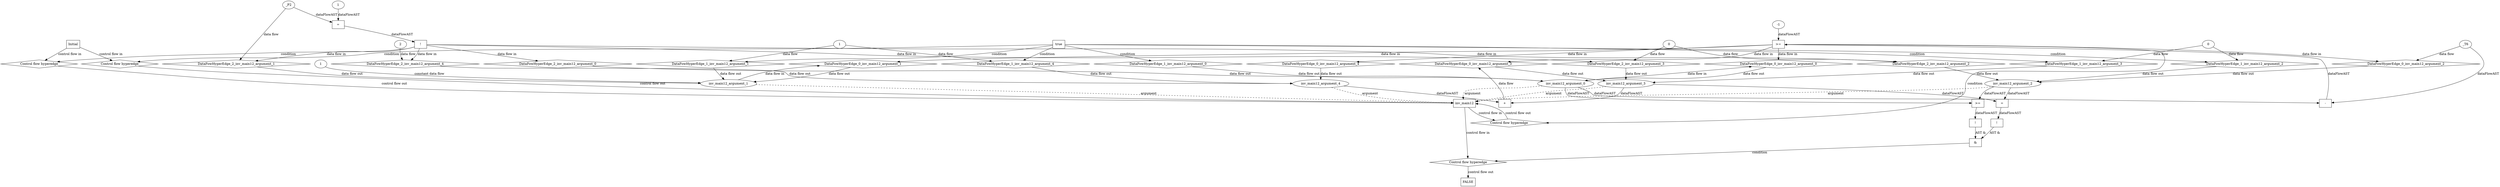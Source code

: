digraph dag {
"inv_main12" [label="inv_main12" nodeName="inv_main12" class=cfn  shape="rect"];
FALSE [label="FALSE" nodeName=FALSE class=cfn  shape="rect"];
Initial [label="Initial" nodeName=Initial class=cfn  shape="rect"];
ControlFowHyperEdge_0 [label="Control flow hyperedge" nodeName=ControlFowHyperEdge_0 class=controlFlowHyperEdge shape="diamond"];
"inv_main12" -> ControlFowHyperEdge_0 [label="control flow in"]
ControlFowHyperEdge_0 -> "inv_main12" [label="control flow out"]
ControlFowHyperEdge_1 [label="Control flow hyperedge" nodeName=ControlFowHyperEdge_1 class=controlFlowHyperEdge shape="diamond"];
"Initial" -> ControlFowHyperEdge_1 [label="control flow in"]
ControlFowHyperEdge_1 -> "inv_main12" [label="control flow out"]
ControlFowHyperEdge_2 [label="Control flow hyperedge" nodeName=ControlFowHyperEdge_2 class=controlFlowHyperEdge shape="diamond"];
"Initial" -> ControlFowHyperEdge_2 [label="control flow in"]
ControlFowHyperEdge_2 -> "inv_main12" [label="control flow out"]
ControlFowHyperEdge_3 [label="Control flow hyperedge" nodeName=ControlFowHyperEdge_3 class=controlFlowHyperEdge shape="diamond"];
"inv_main12" -> ControlFowHyperEdge_3 [label="control flow in"]
ControlFowHyperEdge_3 -> "FALSE" [label="control flow out"]
"inv_main12_argument_0" [label="inv_main12_argument_0" nodeName=argument0 class=argument  head="inv_main12" shape="oval"];
"inv_main12_argument_0" -> "inv_main12"[label="argument" style="dashed"]
"inv_main12_argument_1" [label="inv_main12_argument_1" nodeName=argument1 class=argument  head="inv_main12" shape="oval"];
"inv_main12_argument_1" -> "inv_main12"[label="argument" style="dashed"]
"inv_main12_argument_2" [label="inv_main12_argument_2" nodeName=argument2 class=argument  head="inv_main12" shape="oval"];
"inv_main12_argument_2" -> "inv_main12"[label="argument" style="dashed"]
"inv_main12_argument_3" [label="inv_main12_argument_3" nodeName=argument3 class=argument  head="inv_main12" shape="oval"];
"inv_main12_argument_3" -> "inv_main12"[label="argument" style="dashed"]
"inv_main12_argument_4" [label="inv_main12_argument_4" nodeName=argument4 class=argument  head="inv_main12" shape="oval"];
"inv_main12_argument_4" -> "inv_main12"[label="argument" style="dashed"]

"xxxinv_main12___inv_main12_0xxxguard_0_node_0" [label=">=" nodeName="xxxinv_main12___inv_main12_0xxxguard_0_node_0" class=Operator  shape="rect"];
"xxxinv_main12___inv_main12_0xxxguard_0_node_1" [label="-" nodeName="xxxinv_main12___inv_main12_0xxxguard_0_node_1" class= Operator shape="rect"];
"xxxinv_main12___inv_main12_0xxxguard_0_node_4" [label="-1" nodeName="xxxinv_main12___inv_main12_0xxxguard_0_node_4" class=Literal ];
"xxxinv_main12___inv_main12_0xxxguard_0_node_1" -> "xxxinv_main12___inv_main12_0xxxguard_0_node_0"[label="dataFlowAST"]
"xxxinv_main12___inv_main12_0xxxguard_0_node_4" -> "xxxinv_main12___inv_main12_0xxxguard_0_node_0"[label="dataFlowAST"]
"inv_main12_argument_0" -> "xxxinv_main12___inv_main12_0xxxguard_0_node_1"[label="dataFlowAST"]
"xxxinv_main12___inv_main12_0xxxdataFlow_0_node_0" -> "xxxinv_main12___inv_main12_0xxxguard_0_node_1"[label="dataFlowAST"]

"xxxinv_main12___inv_main12_0xxxguard_0_node_0" -> "ControlFowHyperEdge_0" [label="condition"];
"xxxinv_main12___inv_main12_0xxxdataFlow_0_node_0" [label="_T6" nodeName="xxxinv_main12___inv_main12_0xxxdataFlow_0_node_0" class=Constant ];

"xxxinv_main12___inv_main12_0xxxdataFlow_0_node_0" -> "DataFowHyperEdge_0_inv_main12_argument_2" [label="data flow"];
"xxxinv_main12___inv_main12_0xxxdataFlow1_node_0" [label="+" nodeName="xxxinv_main12___inv_main12_0xxxdataFlow1_node_0" class= Operator shape="rect"];
"inv_main12_argument_3" -> "xxxinv_main12___inv_main12_0xxxdataFlow1_node_0"[label="dataFlowAST"]
"inv_main12_argument_4" -> "xxxinv_main12___inv_main12_0xxxdataFlow1_node_0"[label="dataFlowAST"]

"xxxinv_main12___inv_main12_0xxxdataFlow1_node_0" -> "DataFowHyperEdge_0_inv_main12_argument_3" [label="data flow"];
"true_1" [label="true" nodeName="true_1" class=true shape="rect"];
"true_1" -> "ControlFowHyperEdge_1" [label="condition"];
"xxxinv_main12___Initial_1xxxdataFlow_0_node_0" [label="1" nodeName="xxxinv_main12___Initial_1xxxdataFlow_0_node_0" class=Literal ];

"xxxinv_main12___Initial_1xxxdataFlow_0_node_0" -> "DataFowHyperEdge_1_inv_main12_argument_1" [label="data flow"];
"xxxinv_main12___Initial_1xxxdataFlow1_node_0" [label="0" nodeName="xxxinv_main12___Initial_1xxxdataFlow1_node_0" class=Literal ];

"xxxinv_main12___Initial_1xxxdataFlow1_node_0" -> "DataFowHyperEdge_1_inv_main12_argument_2" [label="data flow"];

"xxxinv_main12___Initial_1xxxdataFlow1_node_0" -> "DataFowHyperEdge_1_inv_main12_argument_3" [label="data flow"];

"xxxinv_main12___Initial_1xxxdataFlow_0_node_0" -> "DataFowHyperEdge_1_inv_main12_argument_4" [label="data flow"];
"xxxinv_main12___Initial_2xxxguard_0_node_0" [label="!" nodeName="xxxinv_main12___Initial_2xxxguard_0_node_0" class=Operator shape="rect"];
"xxxinv_main12___Initial_2xxxguard_0_node_1" [label="=" nodeName="xxxinv_main12___Initial_2xxxguard_0_node_1" class=Operator  shape="rect"];
"xxxinv_main12___Initial_2xxxguard_0_node_3" [label="1" nodeName="xxxinv_main12___Initial_2xxxguard_0_node_3" class=Literal ];
"xxxinv_main12___Initial_2xxxguard_0_node_1" -> "xxxinv_main12___Initial_2xxxguard_0_node_0"[label="dataFlowAST"]
"xxxinv_main12___Initial_2xxxdataFlow_0_node_0" -> "xxxinv_main12___Initial_2xxxguard_0_node_1"[label="dataFlowAST"]
"xxxinv_main12___Initial_2xxxguard_0_node_3" -> "xxxinv_main12___Initial_2xxxguard_0_node_1"[label="dataFlowAST"]

"xxxinv_main12___Initial_2xxxguard_0_node_0" -> "ControlFowHyperEdge_2" [label="condition"];
"xxxinv_main12___Initial_2xxxdataFlow_0_node_0" [label="_P2" nodeName="xxxinv_main12___Initial_2xxxdataFlow_0_node_0" class=Constant ];

"xxxinv_main12___Initial_2xxxdataFlow_0_node_0" -> "DataFowHyperEdge_2_inv_main12_argument_1" [label="data flow"];
"xxxinv_main12___Initial_2xxxdataFlow1_node_0" [label="0" nodeName="xxxinv_main12___Initial_2xxxdataFlow1_node_0" class=Literal ];

"xxxinv_main12___Initial_2xxxdataFlow1_node_0" -> "DataFowHyperEdge_2_inv_main12_argument_2" [label="data flow"];

"xxxinv_main12___Initial_2xxxdataFlow1_node_0" -> "DataFowHyperEdge_2_inv_main12_argument_3" [label="data flow"];
"xxxinv_main12___Initial_2xxxdataFlow3_node_0" [label="2" nodeName="xxxinv_main12___Initial_2xxxdataFlow3_node_0" class=Literal ];

"xxxinv_main12___Initial_2xxxdataFlow3_node_0" -> "DataFowHyperEdge_2_inv_main12_argument_4" [label="data flow"];
"xxxFALSE___inv_main12_3xxx_and" [label="&" nodeName="xxxFALSE___inv_main12_3xxx_and" class=Operator shape="rect"];
"xxxFALSE___inv_main12_3xxxguard_0_node_0" [label="!" nodeName="xxxFALSE___inv_main12_3xxxguard_0_node_0" class=Operator shape="rect"];
"xxxFALSE___inv_main12_3xxxguard_0_node_1" [label=">=" nodeName="xxxFALSE___inv_main12_3xxxguard_0_node_1" class=Operator  shape="rect"];
"xxxFALSE___inv_main12_3xxxguard_0_node_1" -> "xxxFALSE___inv_main12_3xxxguard_0_node_0"[label="dataFlowAST"]
"inv_main12_argument_0" -> "xxxFALSE___inv_main12_3xxxguard_0_node_1"[label="dataFlowAST"]
"inv_main12_argument_2" -> "xxxFALSE___inv_main12_3xxxguard_0_node_1"[label="dataFlowAST"]

"xxxFALSE___inv_main12_3xxxguard_0_node_0" -> "xxxFALSE___inv_main12_3xxx_and" [label="AST &"];
"xxxFALSE___inv_main12_3xxxguard1_node_0" [label="!" nodeName="xxxFALSE___inv_main12_3xxxguard1_node_0" class=Operator shape="rect"];
"xxxFALSE___inv_main12_3xxxguard1_node_1" [label="=" nodeName="xxxFALSE___inv_main12_3xxxguard1_node_1" class=Operator  shape="rect"];
"xxxFALSE___inv_main12_3xxxguard1_node_1" -> "xxxFALSE___inv_main12_3xxxguard1_node_0"[label="dataFlowAST"]
"inv_main12_argument_3" -> "xxxFALSE___inv_main12_3xxxguard1_node_1"[label="dataFlowAST"]
"inv_main12_argument_2" -> "xxxFALSE___inv_main12_3xxxguard1_node_1"[label="dataFlowAST"]

"xxxFALSE___inv_main12_3xxxguard1_node_0" -> "xxxFALSE___inv_main12_3xxx_and" [label="AST &"];
"xxxFALSE___inv_main12_3xxx_and" -> "ControlFowHyperEdge_3" [label="condition"];
"DataFowHyperEdge_0_inv_main12_argument_0" [label="DataFowHyperEdge_0_inv_main12_argument_0" nodeName="DataFowHyperEdge_0_inv_main12_argument_0" class=DataFlowHyperedge shape="diamond"];
"DataFowHyperEdge_0_inv_main12_argument_0" -> "inv_main12_argument_0"[label="data flow out"]
"xxxinv_main12___inv_main12_0xxxguard_0_node_0" -> "DataFowHyperEdge_0_inv_main12_argument_0"[label="data flow in"]
"DataFowHyperEdge_0_inv_main12_argument_1" [label="DataFowHyperEdge_0_inv_main12_argument_1" nodeName="DataFowHyperEdge_0_inv_main12_argument_1" class=DataFlowHyperedge shape="diamond"];
"DataFowHyperEdge_0_inv_main12_argument_1" -> "inv_main12_argument_1"[label="data flow out"]
"xxxinv_main12___inv_main12_0xxxguard_0_node_0" -> "DataFowHyperEdge_0_inv_main12_argument_1"[label="data flow in"]
"DataFowHyperEdge_0_inv_main12_argument_2" [label="DataFowHyperEdge_0_inv_main12_argument_2" nodeName="DataFowHyperEdge_0_inv_main12_argument_2" class=DataFlowHyperedge shape="diamond"];
"DataFowHyperEdge_0_inv_main12_argument_2" -> "inv_main12_argument_2"[label="data flow out"]
"xxxinv_main12___inv_main12_0xxxguard_0_node_0" -> "DataFowHyperEdge_0_inv_main12_argument_2"[label="data flow in"]
"DataFowHyperEdge_0_inv_main12_argument_3" [label="DataFowHyperEdge_0_inv_main12_argument_3" nodeName="DataFowHyperEdge_0_inv_main12_argument_3" class=DataFlowHyperedge shape="diamond"];
"DataFowHyperEdge_0_inv_main12_argument_3" -> "inv_main12_argument_3"[label="data flow out"]
"xxxinv_main12___inv_main12_0xxxguard_0_node_0" -> "DataFowHyperEdge_0_inv_main12_argument_3"[label="data flow in"]
"DataFowHyperEdge_0_inv_main12_argument_4" [label="DataFowHyperEdge_0_inv_main12_argument_4" nodeName="DataFowHyperEdge_0_inv_main12_argument_4" class=DataFlowHyperedge shape="diamond"];
"DataFowHyperEdge_0_inv_main12_argument_4" -> "inv_main12_argument_4"[label="data flow out"]
"xxxinv_main12___inv_main12_0xxxguard_0_node_0" -> "DataFowHyperEdge_0_inv_main12_argument_4"[label="data flow in"]
"DataFowHyperEdge_1_inv_main12_argument_0" [label="DataFowHyperEdge_1_inv_main12_argument_0" nodeName="DataFowHyperEdge_1_inv_main12_argument_0" class=DataFlowHyperedge shape="diamond"];
"DataFowHyperEdge_1_inv_main12_argument_0" -> "inv_main12_argument_0"[label="data flow out"]
"true_1" -> "DataFowHyperEdge_1_inv_main12_argument_0" [label="condition"];
"DataFowHyperEdge_1_inv_main12_argument_1" [label="DataFowHyperEdge_1_inv_main12_argument_1" nodeName="DataFowHyperEdge_1_inv_main12_argument_1" class=DataFlowHyperedge shape="diamond"];
"DataFowHyperEdge_1_inv_main12_argument_1" -> "inv_main12_argument_1"[label="data flow out"]
"true_1" -> "DataFowHyperEdge_1_inv_main12_argument_1" [label="condition"];
"DataFowHyperEdge_1_inv_main12_argument_2" [label="DataFowHyperEdge_1_inv_main12_argument_2" nodeName="DataFowHyperEdge_1_inv_main12_argument_2" class=DataFlowHyperedge shape="diamond"];
"DataFowHyperEdge_1_inv_main12_argument_2" -> "inv_main12_argument_2"[label="data flow out"]
"true_1" -> "DataFowHyperEdge_1_inv_main12_argument_2" [label="condition"];
"DataFowHyperEdge_1_inv_main12_argument_3" [label="DataFowHyperEdge_1_inv_main12_argument_3" nodeName="DataFowHyperEdge_1_inv_main12_argument_3" class=DataFlowHyperedge shape="diamond"];
"DataFowHyperEdge_1_inv_main12_argument_3" -> "inv_main12_argument_3"[label="data flow out"]
"true_1" -> "DataFowHyperEdge_1_inv_main12_argument_3" [label="condition"];
"DataFowHyperEdge_1_inv_main12_argument_4" [label="DataFowHyperEdge_1_inv_main12_argument_4" nodeName="DataFowHyperEdge_1_inv_main12_argument_4" class=DataFlowHyperedge shape="diamond"];
"DataFowHyperEdge_1_inv_main12_argument_4" -> "inv_main12_argument_4"[label="data flow out"]
"true_1" -> "DataFowHyperEdge_1_inv_main12_argument_4" [label="condition"];
"DataFowHyperEdge_2_inv_main12_argument_0" [label="DataFowHyperEdge_2_inv_main12_argument_0" nodeName="DataFowHyperEdge_2_inv_main12_argument_0" class=DataFlowHyperedge shape="diamond"];
"DataFowHyperEdge_2_inv_main12_argument_0" -> "inv_main12_argument_0"[label="data flow out"]
"xxxinv_main12___Initial_2xxxguard_0_node_0" -> "DataFowHyperEdge_2_inv_main12_argument_0"[label="data flow in"]
"DataFowHyperEdge_2_inv_main12_argument_1" [label="DataFowHyperEdge_2_inv_main12_argument_1" nodeName="DataFowHyperEdge_2_inv_main12_argument_1" class=DataFlowHyperedge shape="diamond"];
"DataFowHyperEdge_2_inv_main12_argument_1" -> "inv_main12_argument_1"[label="data flow out"]
"xxxinv_main12___Initial_2xxxguard_0_node_0" -> "DataFowHyperEdge_2_inv_main12_argument_1"[label="data flow in"]
"DataFowHyperEdge_2_inv_main12_argument_2" [label="DataFowHyperEdge_2_inv_main12_argument_2" nodeName="DataFowHyperEdge_2_inv_main12_argument_2" class=DataFlowHyperedge shape="diamond"];
"DataFowHyperEdge_2_inv_main12_argument_2" -> "inv_main12_argument_2"[label="data flow out"]
"xxxinv_main12___Initial_2xxxguard_0_node_0" -> "DataFowHyperEdge_2_inv_main12_argument_2"[label="data flow in"]
"DataFowHyperEdge_2_inv_main12_argument_3" [label="DataFowHyperEdge_2_inv_main12_argument_3" nodeName="DataFowHyperEdge_2_inv_main12_argument_3" class=DataFlowHyperedge shape="diamond"];
"DataFowHyperEdge_2_inv_main12_argument_3" -> "inv_main12_argument_3"[label="data flow out"]
"xxxinv_main12___Initial_2xxxguard_0_node_0" -> "DataFowHyperEdge_2_inv_main12_argument_3"[label="data flow in"]
"DataFowHyperEdge_2_inv_main12_argument_4" [label="DataFowHyperEdge_2_inv_main12_argument_4" nodeName="DataFowHyperEdge_2_inv_main12_argument_4" class=DataFlowHyperedge shape="diamond"];
"DataFowHyperEdge_2_inv_main12_argument_4" -> "inv_main12_argument_4"[label="data flow out"]
"xxxinv_main12___Initial_2xxxguard_0_node_0" -> "DataFowHyperEdge_2_inv_main12_argument_4"[label="data flow in"]
"xxxFALSE___inv_main12_3xxxinv_main12_argument_1_constant_1" [label="1" nodeName="xxxFALSE___inv_main12_3xxxinv_main12_argument_1_constant_1" class=Constant];
"xxxFALSE___inv_main12_3xxxinv_main12_argument_1_constant_1" -> "inv_main12_argument_1" [label="constant data flow"];
"inv_main12_argument_0" -> "DataFowHyperEdge_0_inv_main12_argument_0"[label="data flow in"]
"inv_main12_argument_1" -> "DataFowHyperEdge_0_inv_main12_argument_1"[label="data flow in"]




}
